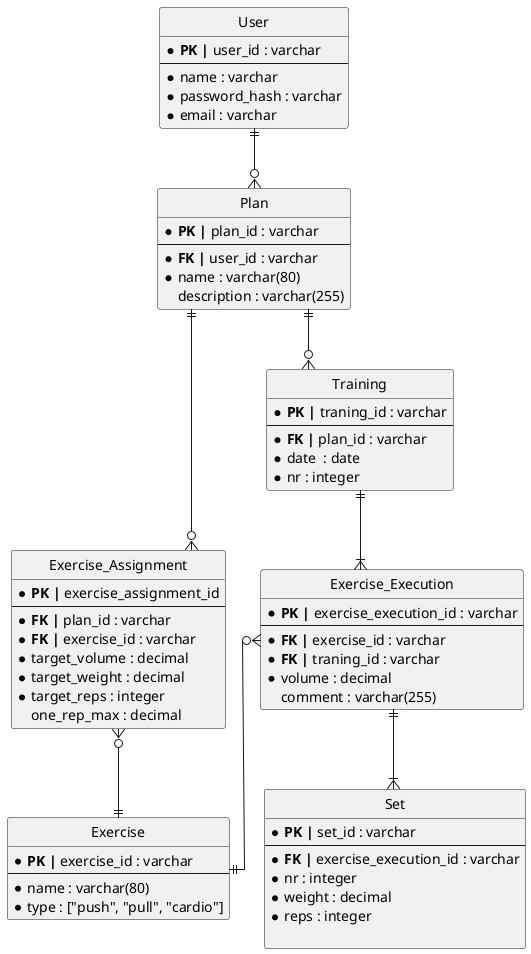 @startuml progession-tracker

skinparam monochrome true
skinparam shadowing false
skinparam linetype ortho

!define pk(x) * <b>PK |</b> x
!define fk(x) <b>FK |</b> x
hide circle
hide empty members

' Entities

entity User {
  pk(user_id) : varchar
  --
  * name : varchar
  * password_hash : varchar
  * email : varchar
}

entity Plan {
  pk(plan_id) : varchar
  --
  * fk(user_id) : varchar
  * name : varchar(80)
  description : varchar(255)
}

entity Exercise_Assignment {
  pk(exercise_assignment_id)
  --
  * fk(plan_id) : varchar
  * fk(exercise_id) : varchar
  * target_volume : decimal
  * target_weight : decimal
  * target_reps : integer
    one_rep_max : decimal
}

entity Exercise {
  pk(exercise_id) : varchar
  --
  * name : varchar(80)
  * type : ["push", "pull", "cardio"]
}

entity Training {
  pk(traning_id) : varchar
  --
  * fk(plan_id) : varchar
  * date  : date
  * nr : integer
}

entity Exercise_Execution {
  pk(exercise_execution_id) : varchar
  --
  * fk(exercise_id) : varchar
  * fk(traning_id) : varchar
  * volume : decimal
  comment : varchar(255)
}

entity Set {
  pk(set_id) : varchar
  --
  *fk(exercise_execution_id) : varchar
  * nr : integer
  * weight : decimal
  * reps : integer
  
}

' Relations
User ||--o{ Plan
Plan ||--o{ Exercise_Assignment
Plan ||--o{ Training
Exercise_Assignment }o--|| Exercise
Training ||--|{ Exercise_Execution
Exercise_Execution ||--|{ Set
Exercise_Execution }o--|| Exercise


@enduml